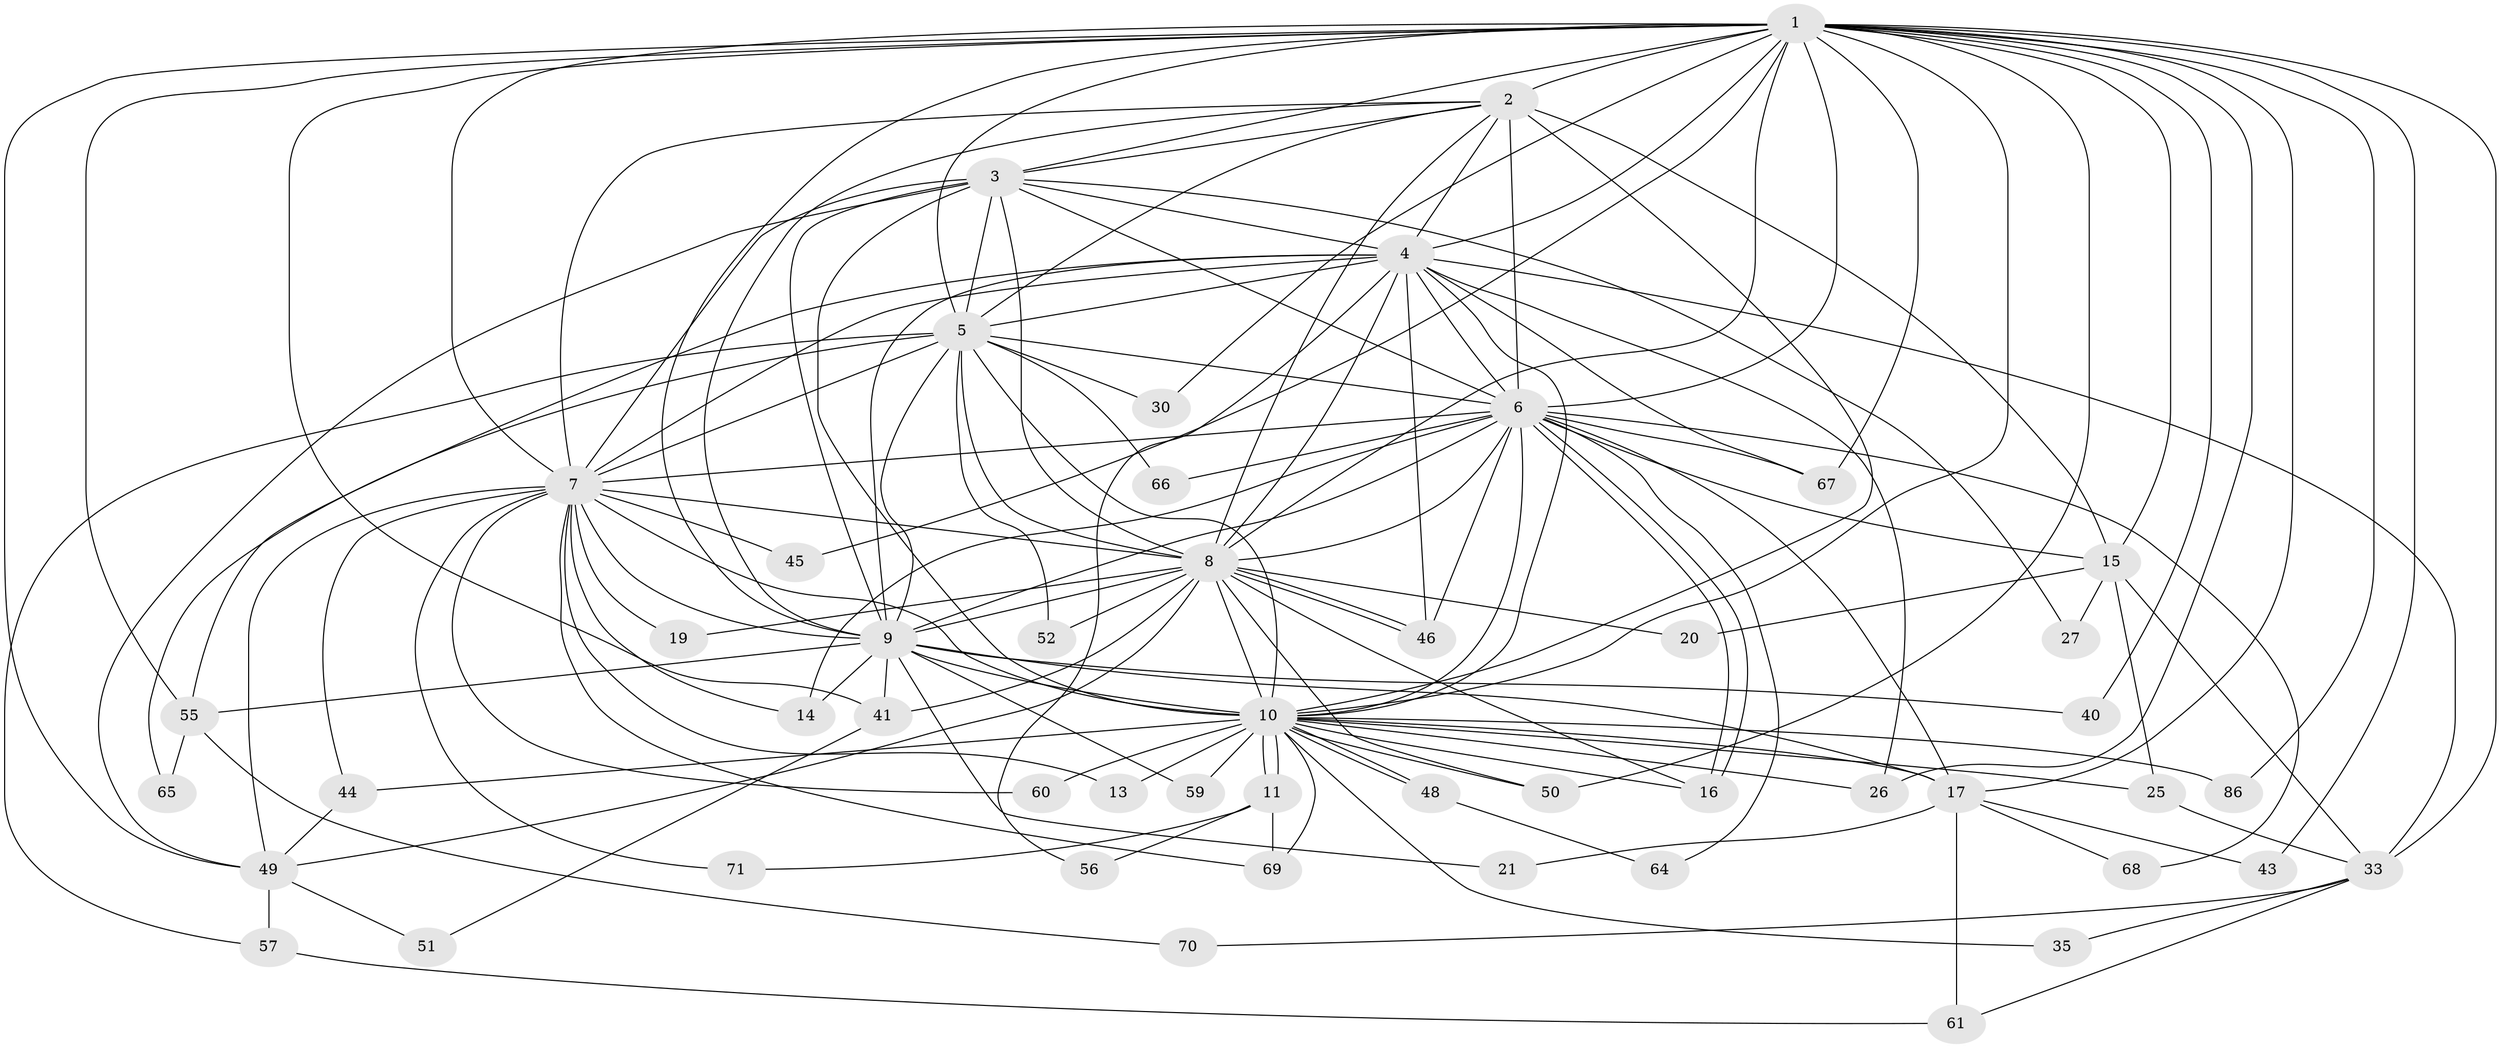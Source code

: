 // original degree distribution, {29: 0.0196078431372549, 17: 0.0196078431372549, 12: 0.00980392156862745, 16: 0.00980392156862745, 24: 0.00980392156862745, 22: 0.0196078431372549, 23: 0.00980392156862745, 5: 0.029411764705882353, 3: 0.16666666666666666, 2: 0.6078431372549019, 4: 0.049019607843137254, 9: 0.00980392156862745, 8: 0.00980392156862745, 7: 0.0196078431372549, 6: 0.00980392156862745}
// Generated by graph-tools (version 1.1) at 2025/17/03/04/25 18:17:47]
// undirected, 51 vertices, 147 edges
graph export_dot {
graph [start="1"]
  node [color=gray90,style=filled];
  1;
  2 [super="+96+94+36+24+92"];
  3;
  4;
  5;
  6 [super="+23+28+101+100+31"];
  7 [super="+32+12+91+77"];
  8;
  9 [super="+58+93+83+54+37+62"];
  10 [super="+22+34+29"];
  11;
  13;
  14 [super="+73"];
  15;
  16 [super="+84+39"];
  17 [super="+76+18"];
  19;
  20 [super="+85"];
  21;
  25;
  26 [super="+88"];
  27;
  30;
  33 [super="+82+74+42+63"];
  35;
  40;
  41;
  43;
  44 [super="+53"];
  45 [super="+102"];
  46 [super="+47"];
  48;
  49 [super="+75+95"];
  50 [super="+87"];
  51;
  52;
  55;
  56;
  57;
  59;
  60;
  61;
  64;
  65;
  66;
  67 [super="+98"];
  68;
  69;
  70;
  71;
  86;
  1 -- 2 [weight=2];
  1 -- 3;
  1 -- 4;
  1 -- 5;
  1 -- 6 [weight=3];
  1 -- 7 [weight=2];
  1 -- 8;
  1 -- 9 [weight=2];
  1 -- 10;
  1 -- 15;
  1 -- 26;
  1 -- 30;
  1 -- 40;
  1 -- 41;
  1 -- 43;
  1 -- 50 [weight=2];
  1 -- 55;
  1 -- 67;
  1 -- 86;
  1 -- 33;
  1 -- 45;
  1 -- 17;
  1 -- 49;
  2 -- 3;
  2 -- 4;
  2 -- 5;
  2 -- 6 [weight=4];
  2 -- 7;
  2 -- 8;
  2 -- 9 [weight=2];
  2 -- 10;
  2 -- 15;
  3 -- 4;
  3 -- 5;
  3 -- 6;
  3 -- 7;
  3 -- 8;
  3 -- 9;
  3 -- 10 [weight=2];
  3 -- 27;
  3 -- 49;
  4 -- 5;
  4 -- 6 [weight=2];
  4 -- 7 [weight=2];
  4 -- 8;
  4 -- 9;
  4 -- 10;
  4 -- 33;
  4 -- 55;
  4 -- 56;
  4 -- 46;
  4 -- 26;
  4 -- 67;
  5 -- 6 [weight=2];
  5 -- 7;
  5 -- 8;
  5 -- 9;
  5 -- 10 [weight=2];
  5 -- 30;
  5 -- 52;
  5 -- 57;
  5 -- 65;
  5 -- 66;
  6 -- 7;
  6 -- 8;
  6 -- 9;
  6 -- 10;
  6 -- 14 [weight=2];
  6 -- 16;
  6 -- 16;
  6 -- 64;
  6 -- 66;
  6 -- 46;
  6 -- 68;
  6 -- 15;
  6 -- 67;
  6 -- 17;
  7 -- 8 [weight=2];
  7 -- 9 [weight=2];
  7 -- 10 [weight=2];
  7 -- 13;
  7 -- 14;
  7 -- 19;
  7 -- 44;
  7 -- 45 [weight=2];
  7 -- 60;
  7 -- 69;
  7 -- 71;
  7 -- 49;
  8 -- 9 [weight=2];
  8 -- 10 [weight=4];
  8 -- 19;
  8 -- 20;
  8 -- 41;
  8 -- 46;
  8 -- 46;
  8 -- 49;
  8 -- 52;
  8 -- 16;
  8 -- 50;
  9 -- 10 [weight=3];
  9 -- 17;
  9 -- 21;
  9 -- 40;
  9 -- 59;
  9 -- 14;
  9 -- 55;
  9 -- 41;
  10 -- 11;
  10 -- 11;
  10 -- 13;
  10 -- 17;
  10 -- 25;
  10 -- 26;
  10 -- 35;
  10 -- 44;
  10 -- 48;
  10 -- 48;
  10 -- 50;
  10 -- 59;
  10 -- 60;
  10 -- 86;
  10 -- 69;
  10 -- 16;
  11 -- 56;
  11 -- 69;
  11 -- 71;
  15 -- 20 [weight=2];
  15 -- 25;
  15 -- 27;
  15 -- 33 [weight=2];
  17 -- 21;
  17 -- 43;
  17 -- 61;
  17 -- 68;
  25 -- 33;
  33 -- 35;
  33 -- 61;
  33 -- 70;
  41 -- 51;
  44 -- 49;
  48 -- 64;
  49 -- 51;
  49 -- 57;
  55 -- 65;
  55 -- 70;
  57 -- 61;
}
